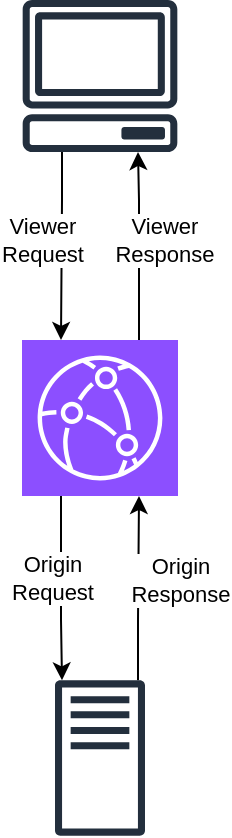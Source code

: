 <mxfile version="26.0.4">
  <diagram name="Page-1" id="ZqSJTtplXqupDLycaLoi">
    <mxGraphModel dx="1114" dy="1198" grid="1" gridSize="10" guides="1" tooltips="1" connect="1" arrows="1" fold="1" page="1" pageScale="1" pageWidth="850" pageHeight="1100" math="0" shadow="0">
      <root>
        <mxCell id="0" />
        <mxCell id="1" parent="0" />
        <mxCell id="HX1oWftYlolRNm-aeAf7-4" value="Viewer&lt;div&gt;Request&lt;/div&gt;" style="edgeStyle=orthogonalEdgeStyle;rounded=0;orthogonalLoop=1;jettySize=auto;html=1;entryX=0.25;entryY=0;entryDx=0;entryDy=0;entryPerimeter=0;" parent="1" source="HX1oWftYlolRNm-aeAf7-2" target="HX1oWftYlolRNm-aeAf7-1" edge="1">
          <mxGeometry x="-0.062" y="-10" relative="1" as="geometry">
            <Array as="points">
              <mxPoint x="406" y="441" />
              <mxPoint x="406" y="441" />
            </Array>
            <mxPoint as="offset" />
          </mxGeometry>
        </mxCell>
        <mxCell id="HX1oWftYlolRNm-aeAf7-5" value="Viewer&lt;div&gt;Response&lt;/div&gt;" style="edgeStyle=orthogonalEdgeStyle;rounded=0;orthogonalLoop=1;jettySize=auto;html=1;exitX=0.75;exitY=0;exitDx=0;exitDy=0;exitPerimeter=0;" parent="1" source="HX1oWftYlolRNm-aeAf7-1" target="HX1oWftYlolRNm-aeAf7-2" edge="1">
          <mxGeometry x="0.064" y="-12" relative="1" as="geometry">
            <Array as="points">
              <mxPoint x="444" y="441" />
              <mxPoint x="444" y="441" />
            </Array>
            <mxPoint as="offset" />
          </mxGeometry>
        </mxCell>
        <mxCell id="HX1oWftYlolRNm-aeAf7-6" value="Origin&lt;div&gt;Request&lt;/div&gt;" style="edgeStyle=orthogonalEdgeStyle;rounded=0;orthogonalLoop=1;jettySize=auto;html=1;exitX=0.25;exitY=1;exitDx=0;exitDy=0;exitPerimeter=0;" parent="1" source="HX1oWftYlolRNm-aeAf7-1" target="HX1oWftYlolRNm-aeAf7-3" edge="1">
          <mxGeometry x="-0.11" y="-5" relative="1" as="geometry">
            <Array as="points">
              <mxPoint x="406" y="651" />
              <mxPoint x="406" y="651" />
            </Array>
            <mxPoint as="offset" />
          </mxGeometry>
        </mxCell>
        <mxCell id="HX1oWftYlolRNm-aeAf7-7" style="edgeStyle=orthogonalEdgeStyle;rounded=0;orthogonalLoop=1;jettySize=auto;html=1;entryX=0.75;entryY=1;entryDx=0;entryDy=0;entryPerimeter=0;" parent="1" source="HX1oWftYlolRNm-aeAf7-3" target="HX1oWftYlolRNm-aeAf7-1" edge="1">
          <mxGeometry relative="1" as="geometry">
            <Array as="points">
              <mxPoint x="444" y="651" />
              <mxPoint x="444" y="651" />
            </Array>
          </mxGeometry>
        </mxCell>
        <mxCell id="HX1oWftYlolRNm-aeAf7-8" value="Origin&lt;div&gt;Response&lt;/div&gt;" style="edgeLabel;html=1;align=center;verticalAlign=middle;resizable=0;points=[];" parent="HX1oWftYlolRNm-aeAf7-7" vertex="1" connectable="0">
          <mxGeometry x="-0.048" relative="1" as="geometry">
            <mxPoint x="20" y="-7" as="offset" />
          </mxGeometry>
        </mxCell>
        <mxCell id="HX1oWftYlolRNm-aeAf7-1" value="" style="sketch=0;points=[[0,0,0],[0.25,0,0],[0.5,0,0],[0.75,0,0],[1,0,0],[0,1,0],[0.25,1,0],[0.5,1,0],[0.75,1,0],[1,1,0],[0,0.25,0],[0,0.5,0],[0,0.75,0],[1,0.25,0],[1,0.5,0],[1,0.75,0]];outlineConnect=0;fontColor=#232F3E;fillColor=#8C4FFF;strokeColor=#ffffff;dashed=0;verticalLabelPosition=bottom;verticalAlign=top;align=center;html=1;fontSize=12;fontStyle=0;aspect=fixed;shape=mxgraph.aws4.resourceIcon;resIcon=mxgraph.aws4.cloudfront;" parent="1" vertex="1">
          <mxGeometry x="386" y="511" width="78" height="78" as="geometry" />
        </mxCell>
        <mxCell id="HX1oWftYlolRNm-aeAf7-2" value="" style="sketch=0;outlineConnect=0;fontColor=#232F3E;gradientColor=none;fillColor=#232F3D;strokeColor=none;dashed=0;verticalLabelPosition=bottom;verticalAlign=top;align=center;html=1;fontSize=12;fontStyle=0;aspect=fixed;pointerEvents=1;shape=mxgraph.aws4.client;" parent="1" vertex="1">
          <mxGeometry x="386" y="341" width="78" height="76" as="geometry" />
        </mxCell>
        <mxCell id="HX1oWftYlolRNm-aeAf7-3" value="" style="sketch=0;outlineConnect=0;fontColor=#232F3E;gradientColor=none;fillColor=#232F3D;strokeColor=none;dashed=0;verticalLabelPosition=bottom;verticalAlign=top;align=center;html=1;fontSize=12;fontStyle=0;aspect=fixed;pointerEvents=1;shape=mxgraph.aws4.traditional_server;" parent="1" vertex="1">
          <mxGeometry x="402.5" y="681" width="45" height="78" as="geometry" />
        </mxCell>
      </root>
    </mxGraphModel>
  </diagram>
</mxfile>
